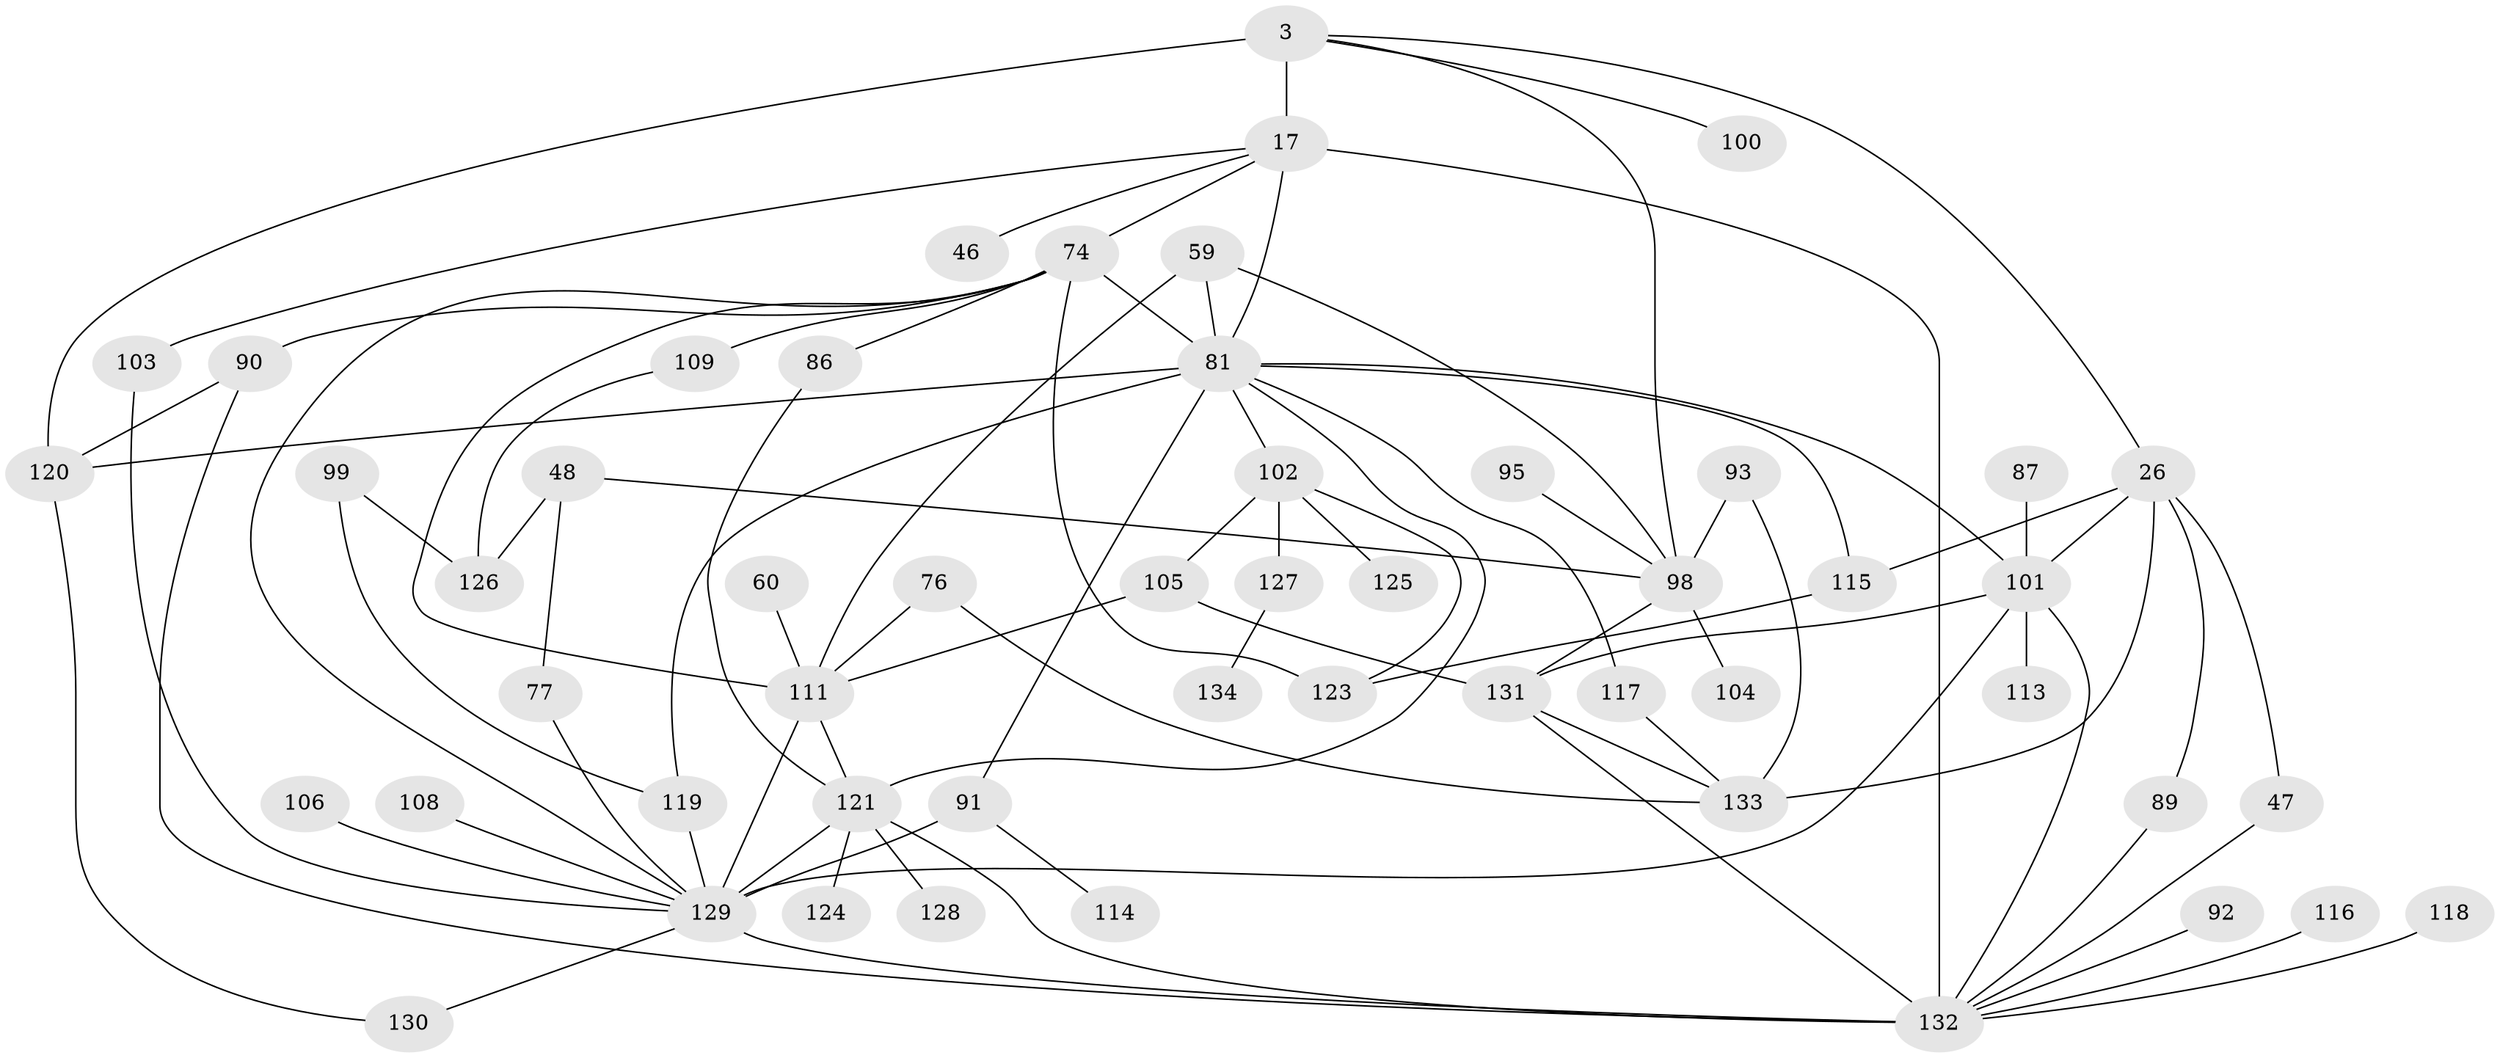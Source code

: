 // original degree distribution, {6: 0.04477611940298507, 7: 0.014925373134328358, 5: 0.09701492537313433, 2: 0.3358208955223881, 9: 0.007462686567164179, 3: 0.2462686567164179, 4: 0.1044776119402985, 8: 0.007462686567164179, 1: 0.1417910447761194}
// Generated by graph-tools (version 1.1) at 2025/45/03/04/25 21:45:35]
// undirected, 53 vertices, 87 edges
graph export_dot {
graph [start="1"]
  node [color=gray90,style=filled];
  3;
  17 [super="+1"];
  26;
  46;
  47;
  48;
  59 [super="+30"];
  60;
  74 [super="+39+34+8"];
  76;
  77;
  81 [super="+79+57"];
  86;
  87;
  89;
  90 [super="+32"];
  91 [super="+88+66"];
  92;
  93;
  95;
  98 [super="+13+16"];
  99;
  100;
  101 [super="+52+80+68"];
  102 [super="+36+45"];
  103;
  104;
  105 [super="+78"];
  106 [super="+55"];
  108;
  109;
  111 [super="+53"];
  113;
  114 [super="+75"];
  115 [super="+73+58+82"];
  116;
  117 [super="+97"];
  118;
  119 [super="+107+94"];
  120 [super="+7+12"];
  121 [super="+40+112"];
  123 [super="+10+37+122"];
  124;
  125;
  126 [super="+84"];
  127;
  128;
  129 [super="+51+71+42+11"];
  130;
  131 [super="+72"];
  132 [super="+50+110"];
  133 [super="+41"];
  134;
  3 -- 17 [weight=2];
  3 -- 26;
  3 -- 100;
  3 -- 120 [weight=2];
  3 -- 98;
  17 -- 46;
  17 -- 103;
  17 -- 132 [weight=3];
  17 -- 74 [weight=2];
  17 -- 81;
  26 -- 101 [weight=2];
  26 -- 133 [weight=2];
  26 -- 89;
  26 -- 47;
  26 -- 115;
  47 -- 132;
  48 -- 77;
  48 -- 126 [weight=2];
  48 -- 98;
  59 -- 98;
  59 -- 111;
  59 -- 81;
  60 -- 111;
  74 -- 109;
  74 -- 86;
  74 -- 111 [weight=3];
  74 -- 129;
  74 -- 90;
  74 -- 123 [weight=2];
  74 -- 81 [weight=3];
  76 -- 133;
  76 -- 111;
  77 -- 129;
  81 -- 101;
  81 -- 102;
  81 -- 91;
  81 -- 115;
  81 -- 117;
  81 -- 119 [weight=2];
  81 -- 120;
  81 -- 121 [weight=2];
  86 -- 121;
  87 -- 101;
  89 -- 132;
  90 -- 120;
  90 -- 132;
  91 -- 129 [weight=6];
  91 -- 114;
  92 -- 132;
  93 -- 133;
  93 -- 98;
  95 -- 98;
  98 -- 104;
  98 -- 131 [weight=2];
  99 -- 126;
  99 -- 119;
  101 -- 132;
  101 -- 113;
  101 -- 129;
  101 -- 131 [weight=2];
  102 -- 125;
  102 -- 127;
  102 -- 123;
  102 -- 105;
  103 -- 129;
  105 -- 111;
  105 -- 131;
  106 -- 129;
  108 -- 129;
  109 -- 126;
  111 -- 121 [weight=2];
  111 -- 129;
  115 -- 123 [weight=2];
  116 -- 132;
  117 -- 133;
  118 -- 132;
  119 -- 129 [weight=3];
  120 -- 130;
  121 -- 128 [weight=2];
  121 -- 132 [weight=3];
  121 -- 129;
  121 -- 124;
  127 -- 134;
  129 -- 130;
  129 -- 132 [weight=2];
  131 -- 133;
  131 -- 132;
}
